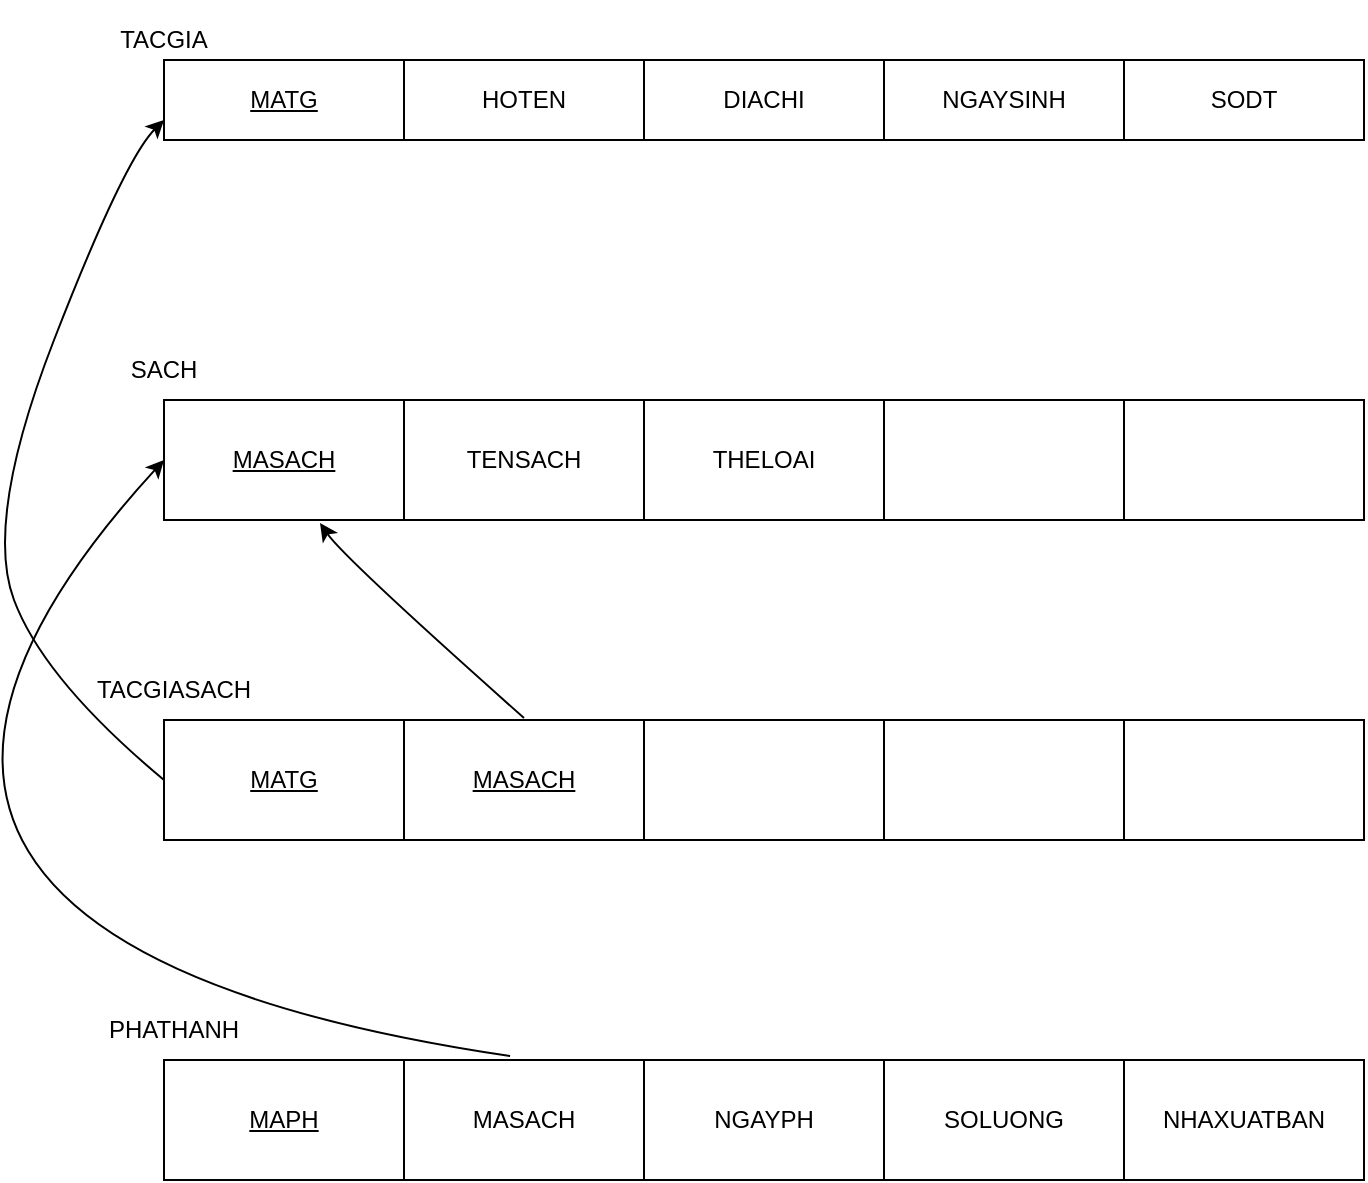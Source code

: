 <mxfile version="20.6.2" type="device"><diagram id="jRsOL4hB2tPfV5hLixr8" name="Page-1"><mxGraphModel dx="1055" dy="706" grid="1" gridSize="10" guides="1" tooltips="1" connect="1" arrows="1" fold="1" page="1" pageScale="1" pageWidth="850" pageHeight="1100" math="0" shadow="0"><root><mxCell id="0"/><mxCell id="1" parent="0"/><mxCell id="PmjuuKpz-wj-k_iNpa33-14" value="&lt;u&gt;MATG&lt;/u&gt;" style="rounded=0;whiteSpace=wrap;html=1;" vertex="1" parent="1"><mxGeometry x="130" y="200" width="120" height="40" as="geometry"/></mxCell><mxCell id="PmjuuKpz-wj-k_iNpa33-15" value="HOTEN" style="rounded=0;whiteSpace=wrap;html=1;" vertex="1" parent="1"><mxGeometry x="250" y="200" width="120" height="40" as="geometry"/></mxCell><mxCell id="PmjuuKpz-wj-k_iNpa33-16" value="TACGIA" style="text;html=1;strokeColor=none;fillColor=none;align=center;verticalAlign=middle;whiteSpace=wrap;rounded=0;" vertex="1" parent="1"><mxGeometry x="100" y="170" width="60" height="40" as="geometry"/></mxCell><mxCell id="PmjuuKpz-wj-k_iNpa33-17" value="DIACHI" style="rounded=0;whiteSpace=wrap;html=1;" vertex="1" parent="1"><mxGeometry x="370" y="200" width="120" height="40" as="geometry"/></mxCell><mxCell id="PmjuuKpz-wj-k_iNpa33-18" value="NGAYSINH" style="rounded=0;whiteSpace=wrap;html=1;" vertex="1" parent="1"><mxGeometry x="490" y="200" width="120" height="40" as="geometry"/></mxCell><mxCell id="PmjuuKpz-wj-k_iNpa33-19" value="SODT" style="rounded=0;whiteSpace=wrap;html=1;" vertex="1" parent="1"><mxGeometry x="610" y="200" width="120" height="40" as="geometry"/></mxCell><mxCell id="PmjuuKpz-wj-k_iNpa33-21" value="&lt;u&gt;MASACH&lt;/u&gt;" style="rounded=0;whiteSpace=wrap;html=1;" vertex="1" parent="1"><mxGeometry x="130" y="370" width="120" height="60" as="geometry"/></mxCell><mxCell id="PmjuuKpz-wj-k_iNpa33-22" value="TENSACH" style="rounded=0;whiteSpace=wrap;html=1;" vertex="1" parent="1"><mxGeometry x="250" y="370" width="120" height="60" as="geometry"/></mxCell><mxCell id="PmjuuKpz-wj-k_iNpa33-23" value="THELOAI" style="rounded=0;whiteSpace=wrap;html=1;" vertex="1" parent="1"><mxGeometry x="370" y="370" width="120" height="60" as="geometry"/></mxCell><mxCell id="PmjuuKpz-wj-k_iNpa33-24" value="" style="rounded=0;whiteSpace=wrap;html=1;" vertex="1" parent="1"><mxGeometry x="490" y="370" width="120" height="60" as="geometry"/></mxCell><mxCell id="PmjuuKpz-wj-k_iNpa33-25" value="" style="rounded=0;whiteSpace=wrap;html=1;" vertex="1" parent="1"><mxGeometry x="610" y="370" width="120" height="60" as="geometry"/></mxCell><mxCell id="PmjuuKpz-wj-k_iNpa33-26" value="SACH" style="text;html=1;strokeColor=none;fillColor=none;align=center;verticalAlign=middle;whiteSpace=wrap;rounded=0;" vertex="1" parent="1"><mxGeometry x="100" y="340" width="60" height="30" as="geometry"/></mxCell><mxCell id="PmjuuKpz-wj-k_iNpa33-27" value="&lt;u&gt;MATG&lt;/u&gt;" style="rounded=0;whiteSpace=wrap;html=1;" vertex="1" parent="1"><mxGeometry x="130" y="530" width="120" height="60" as="geometry"/></mxCell><mxCell id="PmjuuKpz-wj-k_iNpa33-28" value="&lt;u&gt;MASACH&lt;/u&gt;" style="rounded=0;whiteSpace=wrap;html=1;" vertex="1" parent="1"><mxGeometry x="250" y="530" width="120" height="60" as="geometry"/></mxCell><mxCell id="PmjuuKpz-wj-k_iNpa33-29" value="" style="rounded=0;whiteSpace=wrap;html=1;" vertex="1" parent="1"><mxGeometry x="370" y="530" width="120" height="60" as="geometry"/></mxCell><mxCell id="PmjuuKpz-wj-k_iNpa33-30" value="" style="rounded=0;whiteSpace=wrap;html=1;" vertex="1" parent="1"><mxGeometry x="490" y="530" width="120" height="60" as="geometry"/></mxCell><mxCell id="PmjuuKpz-wj-k_iNpa33-31" value="" style="rounded=0;whiteSpace=wrap;html=1;" vertex="1" parent="1"><mxGeometry x="610" y="530" width="120" height="60" as="geometry"/></mxCell><mxCell id="PmjuuKpz-wj-k_iNpa33-32" value="TACGIASACH" style="text;html=1;strokeColor=none;fillColor=none;align=center;verticalAlign=middle;whiteSpace=wrap;rounded=0;" vertex="1" parent="1"><mxGeometry x="110" y="500" width="50" height="30" as="geometry"/></mxCell><mxCell id="PmjuuKpz-wj-k_iNpa33-33" value="&lt;u&gt;MAPH&lt;/u&gt;" style="rounded=0;whiteSpace=wrap;html=1;" vertex="1" parent="1"><mxGeometry x="130" y="700" width="120" height="60" as="geometry"/></mxCell><mxCell id="PmjuuKpz-wj-k_iNpa33-34" value="MASACH" style="rounded=0;whiteSpace=wrap;html=1;" vertex="1" parent="1"><mxGeometry x="250" y="700" width="120" height="60" as="geometry"/></mxCell><mxCell id="PmjuuKpz-wj-k_iNpa33-35" value="NGAYPH" style="rounded=0;whiteSpace=wrap;html=1;" vertex="1" parent="1"><mxGeometry x="370" y="700" width="120" height="60" as="geometry"/></mxCell><mxCell id="PmjuuKpz-wj-k_iNpa33-36" value="SOLUONG" style="rounded=0;whiteSpace=wrap;html=1;" vertex="1" parent="1"><mxGeometry x="490" y="700" width="120" height="60" as="geometry"/></mxCell><mxCell id="PmjuuKpz-wj-k_iNpa33-37" value="NHAXUATBAN" style="rounded=0;whiteSpace=wrap;html=1;" vertex="1" parent="1"><mxGeometry x="610" y="700" width="120" height="60" as="geometry"/></mxCell><mxCell id="PmjuuKpz-wj-k_iNpa33-38" value="PHATHANH" style="text;html=1;strokeColor=none;fillColor=none;align=center;verticalAlign=middle;whiteSpace=wrap;rounded=0;" vertex="1" parent="1"><mxGeometry x="105" y="670" width="60" height="30" as="geometry"/></mxCell><mxCell id="PmjuuKpz-wj-k_iNpa33-39" value="" style="curved=1;endArrow=classic;html=1;rounded=0;exitX=0;exitY=0.5;exitDx=0;exitDy=0;entryX=0;entryY=0.75;entryDx=0;entryDy=0;" edge="1" parent="1" source="PmjuuKpz-wj-k_iNpa33-27" target="PmjuuKpz-wj-k_iNpa33-14"><mxGeometry width="50" height="50" relative="1" as="geometry"><mxPoint x="400" y="560" as="sourcePoint"/><mxPoint x="450" y="510" as="targetPoint"/><Array as="points"><mxPoint x="70" y="510"/><mxPoint x="40" y="430"/><mxPoint x="110" y="250"/></Array></mxGeometry></mxCell><mxCell id="PmjuuKpz-wj-k_iNpa33-40" value="" style="curved=1;endArrow=classic;html=1;rounded=0;exitX=0.5;exitY=0;exitDx=0;exitDy=0;entryX=0.65;entryY=1.042;entryDx=0;entryDy=0;entryPerimeter=0;" edge="1" parent="1"><mxGeometry width="50" height="50" relative="1" as="geometry"><mxPoint x="310" y="529" as="sourcePoint"/><mxPoint x="208" y="431.52" as="targetPoint"/><Array as="points"><mxPoint x="220" y="449"/></Array></mxGeometry></mxCell><mxCell id="PmjuuKpz-wj-k_iNpa33-41" value="" style="curved=1;endArrow=classic;html=1;rounded=0;exitX=0.442;exitY=-0.033;exitDx=0;exitDy=0;exitPerimeter=0;entryX=0;entryY=0.5;entryDx=0;entryDy=0;" edge="1" parent="1" source="PmjuuKpz-wj-k_iNpa33-34" target="PmjuuKpz-wj-k_iNpa33-21"><mxGeometry width="50" height="50" relative="1" as="geometry"><mxPoint x="400" y="560" as="sourcePoint"/><mxPoint x="450" y="510" as="targetPoint"/><Array as="points"><mxPoint x="-90" y="640"/></Array></mxGeometry></mxCell></root></mxGraphModel></diagram></mxfile>